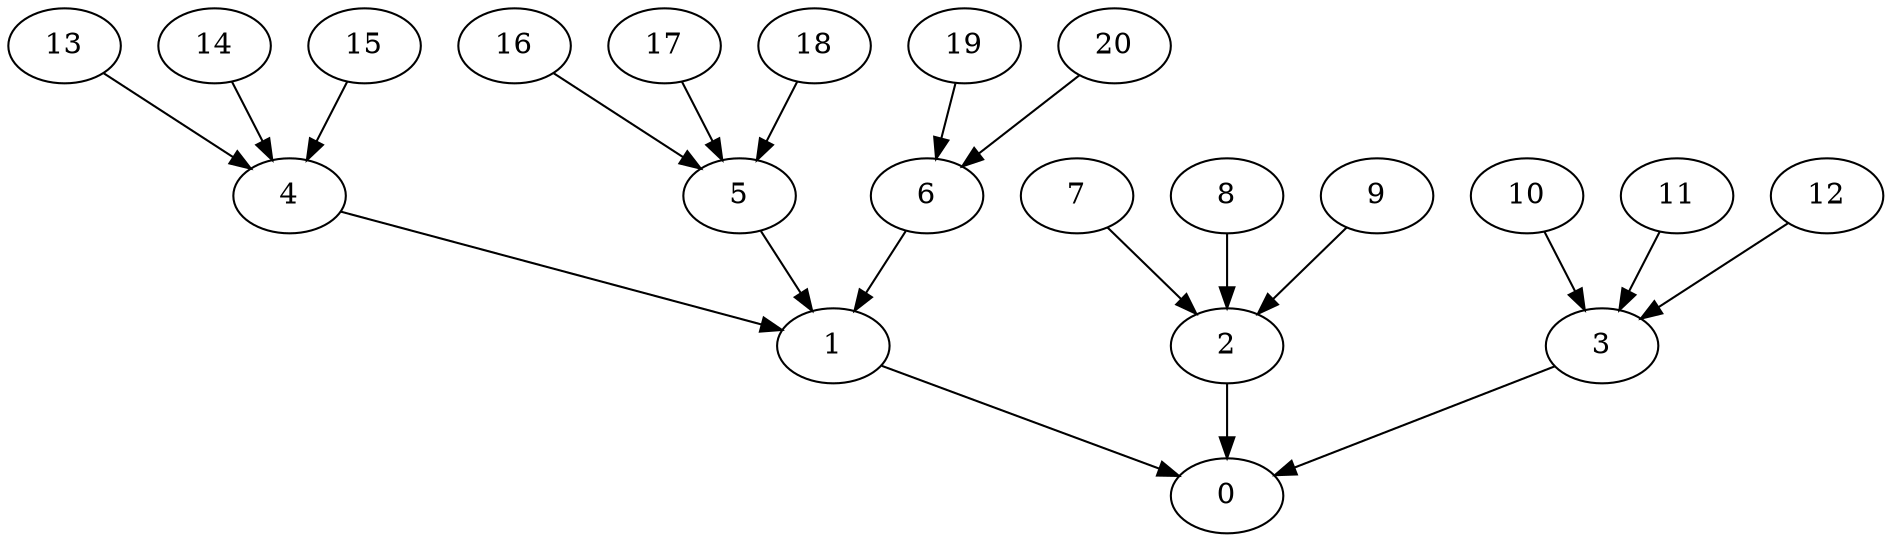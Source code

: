 digraph "InTree-Balanced-MaxBf-3_Nodes_21_CCR_0.10_WeightType_Random#1" {
	graph ["Duplicate states"=0,
		GraphType=InTree,
		"Max states in OPEN"=0,
		Modes="120000ms; topo-ordered tasks, ; Pruning: task equivalence, fixed order ready list, ; F-value: ; Optimisation: best schedule length (\
SL) optimisation on equal, ",
		NumberOfTasks=21,
		"Pruned using list schedule length"=24358484,
		"States removed from OPEN"=0,
		TargetSystem="Homogeneous-6",
		"Time to schedule (ms)"=6557,
		"Total idle time"=7,
		"Total schedule length"=207,
		"Total sequential time"=880,
		"Total states created"=62561097
	];
	0	["Finish time"=207,
		Processor=0,
		"Start time"=156,
		Weight=51];
	1	["Finish time"=152,
		Processor=1,
		"Start time"=120,
		Weight=32];
	1 -> 0	[Weight=4];
	2	["Finish time"=154,
		Processor=0,
		"Start time"=135,
		Weight=19];
	2 -> 0	[Weight=7];
	3	["Finish time"=149,
		Processor=2,
		"Start time"=98,
		Weight=51];
	3 -> 0	[Weight=7];
	4	["Finish time"=89,
		Processor=0,
		"Start time"=57,
		Weight=32];
	4 -> 1	[Weight=2];
	5	["Finish time"=120,
		Processor=1,
		"Start time"=101,
		Weight=19];
	5 -> 1	[Weight=4];
	6	["Finish time"=114,
		Processor=3,
		"Start time"=95,
		Weight=19];
	6 -> 1	[Weight=3];
	7	["Finish time"=133,
		Processor=5,
		"Start time"=95,
		Weight=38];
	7 -> 2	[Weight=2];
	8	["Finish time"=133,
		Processor=0,
		"Start time"=89,
		Weight=44];
	8 -> 2	[Weight=4];
	9	["Finish time"=132,
		Processor=4,
		"Start time"=69,
		Weight=63];
	9 -> 2	[Weight=2];
	10	["Finish time"=95,
		Processor=5,
		"Start time"=32,
		Weight=63];
	10 -> 3	[Weight=3];
	11	["Finish time"=57,
		Processor=3,
		"Start time"=0,
		Weight=57];
	11 -> 3	[Weight=4];
	12	["Finish time"=95,
		Processor=3,
		"Start time"=57,
		Weight=38];
	12 -> 3	[Weight=3];
	13	["Finish time"=32,
		Processor=5,
		"Start time"=0,
		Weight=32];
	13 -> 4	[Weight=2];
	14	["Finish time"=57,
		Processor=0,
		"Start time"=0,
		Weight=57];
	14 -> 4	[Weight=8];
	15	["Finish time"=44,
		Processor=4,
		"Start time"=0,
		Weight=44];
	15 -> 4	[Weight=2];
	16	["Finish time"=95,
		Processor=2,
		"Start time"=44,
		Weight=51];
	16 -> 5	[Weight=5];
	17	["Finish time"=101,
		Processor=1,
		"Start time"=57,
		Weight=44];
	17 -> 5	[Weight=2];
	18	["Finish time"=69,
		Processor=4,
		"Start time"=44,
		Weight=25];
	18 -> 5	[Weight=9];
	19	["Finish time"=44,
		Processor=2,
		"Start time"=0,
		Weight=44];
	19 -> 6	[Weight=8];
	20	["Finish time"=57,
		Processor=1,
		"Start time"=0,
		Weight=57];
	20 -> 6	[Weight=7];
}
